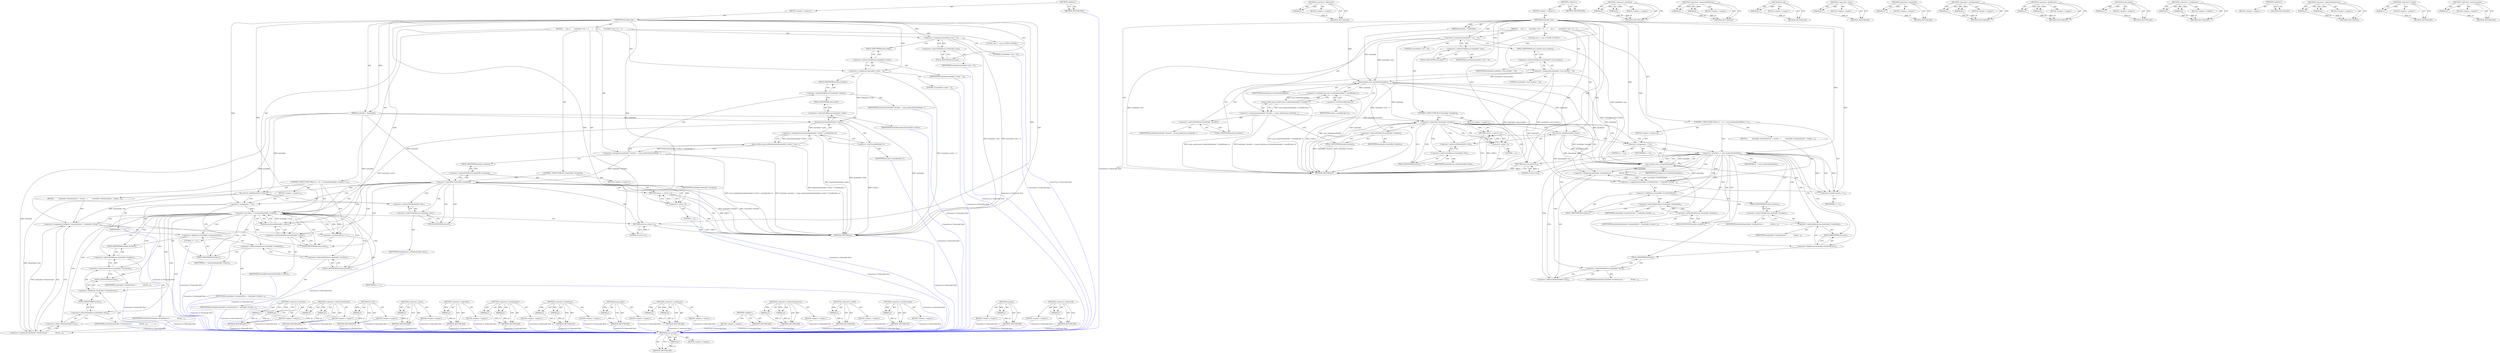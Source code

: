 digraph "&lt;operator&gt;.postIncrement" {
vulnerable_122 [label=<(METHOD,num_buckets)>];
vulnerable_123 [label=<(PARAM,p1)>];
vulnerable_124 [label=<(BLOCK,&lt;empty&gt;,&lt;empty&gt;)>];
vulnerable_125 [label=<(METHOD_RETURN,ANY)>];
vulnerable_142 [label=<(METHOD,&lt;operator&gt;.addressOf)>];
vulnerable_143 [label=<(PARAM,p1)>];
vulnerable_144 [label=<(BLOCK,&lt;empty&gt;,&lt;empty&gt;)>];
vulnerable_145 [label=<(METHOD_RETURN,ANY)>];
vulnerable_6 [label=<(METHOD,&lt;global&gt;)<SUB>1</SUB>>];
vulnerable_7 [label=<(BLOCK,&lt;empty&gt;,&lt;empty&gt;)<SUB>1</SUB>>];
vulnerable_8 [label=<(METHOD,hashtable_init)<SUB>1</SUB>>];
vulnerable_9 [label=<(PARAM,hashtable_t *hashtable)<SUB>1</SUB>>];
vulnerable_10 [label=<(BLOCK,{
     size_t i;
 
     hashtable-&gt;size = 0;
  ...,{
     size_t i;
 
     hashtable-&gt;size = 0;
  ...)<SUB>2</SUB>>];
vulnerable_11 [label="<(LOCAL,size_t i: size_t)<SUB>3</SUB>>"];
vulnerable_12 [label=<(&lt;operator&gt;.assignment,hashtable-&gt;size = 0)<SUB>5</SUB>>];
vulnerable_13 [label=<(&lt;operator&gt;.indirectFieldAccess,hashtable-&gt;size)<SUB>5</SUB>>];
vulnerable_14 [label=<(IDENTIFIER,hashtable,hashtable-&gt;size = 0)<SUB>5</SUB>>];
vulnerable_15 [label=<(FIELD_IDENTIFIER,size,size)<SUB>5</SUB>>];
vulnerable_16 [label=<(LITERAL,0,hashtable-&gt;size = 0)<SUB>5</SUB>>];
vulnerable_17 [label=<(&lt;operator&gt;.assignment,hashtable-&gt;num_buckets = 0)<SUB>6</SUB>>];
vulnerable_18 [label=<(&lt;operator&gt;.indirectFieldAccess,hashtable-&gt;num_buckets)<SUB>6</SUB>>];
vulnerable_19 [label=<(IDENTIFIER,hashtable,hashtable-&gt;num_buckets = 0)<SUB>6</SUB>>];
vulnerable_20 [label=<(FIELD_IDENTIFIER,num_buckets,num_buckets)<SUB>6</SUB>>];
vulnerable_21 [label=<(LITERAL,0,hashtable-&gt;num_buckets = 0)<SUB>6</SUB>>];
vulnerable_22 [label=<(&lt;operator&gt;.assignment,hashtable-&gt;buckets = jsonp_malloc(num_buckets(h...)<SUB>7</SUB>>];
vulnerable_23 [label=<(&lt;operator&gt;.indirectFieldAccess,hashtable-&gt;buckets)<SUB>7</SUB>>];
vulnerable_24 [label=<(IDENTIFIER,hashtable,hashtable-&gt;buckets = jsonp_malloc(num_buckets(h...)<SUB>7</SUB>>];
vulnerable_25 [label=<(FIELD_IDENTIFIER,buckets,buckets)<SUB>7</SUB>>];
vulnerable_26 [label=<(jsonp_malloc,jsonp_malloc(num_buckets(hashtable) * sizeof(bu...)<SUB>7</SUB>>];
vulnerable_27 [label=<(&lt;operator&gt;.multiplication,num_buckets(hashtable) * sizeof(bucket_t))<SUB>7</SUB>>];
vulnerable_28 [label=<(num_buckets,num_buckets(hashtable))<SUB>7</SUB>>];
vulnerable_29 [label=<(IDENTIFIER,hashtable,num_buckets(hashtable))<SUB>7</SUB>>];
vulnerable_30 [label=<(&lt;operator&gt;.sizeOf,sizeof(bucket_t))<SUB>7</SUB>>];
vulnerable_31 [label=<(IDENTIFIER,bucket_t,sizeof(bucket_t))<SUB>7</SUB>>];
vulnerable_32 [label=<(CONTROL_STRUCTURE,IF,if (!hashtable-&gt;buckets))<SUB>8</SUB>>];
vulnerable_33 [label=<(&lt;operator&gt;.logicalNot,!hashtable-&gt;buckets)<SUB>8</SUB>>];
vulnerable_34 [label=<(&lt;operator&gt;.indirectFieldAccess,hashtable-&gt;buckets)<SUB>8</SUB>>];
vulnerable_35 [label=<(IDENTIFIER,hashtable,!hashtable-&gt;buckets)<SUB>8</SUB>>];
vulnerable_36 [label=<(FIELD_IDENTIFIER,buckets,buckets)<SUB>8</SUB>>];
vulnerable_37 [label=<(BLOCK,&lt;empty&gt;,&lt;empty&gt;)<SUB>9</SUB>>];
vulnerable_38 [label=<(RETURN,return -1;,return -1;)<SUB>9</SUB>>];
vulnerable_39 [label=<(&lt;operator&gt;.minus,-1)<SUB>9</SUB>>];
vulnerable_40 [label=<(LITERAL,1,-1)<SUB>9</SUB>>];
vulnerable_41 [label=<(list_init,list_init(&amp;hashtable-&gt;list))<SUB>11</SUB>>];
vulnerable_42 [label=<(&lt;operator&gt;.addressOf,&amp;hashtable-&gt;list)<SUB>11</SUB>>];
vulnerable_43 [label=<(&lt;operator&gt;.indirectFieldAccess,hashtable-&gt;list)<SUB>11</SUB>>];
vulnerable_44 [label=<(IDENTIFIER,hashtable,list_init(&amp;hashtable-&gt;list))<SUB>11</SUB>>];
vulnerable_45 [label=<(FIELD_IDENTIFIER,list,list)<SUB>11</SUB>>];
vulnerable_46 [label=<(CONTROL_STRUCTURE,FOR,for (i = 0;i &lt; num_buckets(hashtable);i++))<SUB>13</SUB>>];
vulnerable_47 [label=<(BLOCK,&lt;empty&gt;,&lt;empty&gt;)<SUB>13</SUB>>];
vulnerable_48 [label=<(&lt;operator&gt;.assignment,i = 0)<SUB>13</SUB>>];
vulnerable_49 [label=<(IDENTIFIER,i,i = 0)<SUB>13</SUB>>];
vulnerable_50 [label=<(LITERAL,0,i = 0)<SUB>13</SUB>>];
vulnerable_51 [label=<(&lt;operator&gt;.lessThan,i &lt; num_buckets(hashtable))<SUB>13</SUB>>];
vulnerable_52 [label=<(IDENTIFIER,i,i &lt; num_buckets(hashtable))<SUB>13</SUB>>];
vulnerable_53 [label=<(num_buckets,num_buckets(hashtable))<SUB>13</SUB>>];
vulnerable_54 [label=<(IDENTIFIER,hashtable,num_buckets(hashtable))<SUB>13</SUB>>];
vulnerable_55 [label=<(&lt;operator&gt;.postIncrement,i++)<SUB>13</SUB>>];
vulnerable_56 [label=<(IDENTIFIER,i,i++)<SUB>13</SUB>>];
vulnerable_57 [label=<(BLOCK,{
         hashtable-&gt;buckets[i].first = hashta...,{
         hashtable-&gt;buckets[i].first = hashta...)<SUB>14</SUB>>];
vulnerable_58 [label=<(&lt;operator&gt;.assignment,hashtable-&gt;buckets[i].first = hashtable-&gt;bucket...)<SUB>15</SUB>>];
vulnerable_59 [label=<(&lt;operator&gt;.fieldAccess,hashtable-&gt;buckets[i].first)<SUB>15</SUB>>];
vulnerable_60 [label=<(&lt;operator&gt;.indirectIndexAccess,hashtable-&gt;buckets[i])<SUB>15</SUB>>];
vulnerable_61 [label=<(&lt;operator&gt;.indirectFieldAccess,hashtable-&gt;buckets)<SUB>15</SUB>>];
vulnerable_62 [label=<(IDENTIFIER,hashtable,hashtable-&gt;buckets[i].first = hashtable-&gt;bucket...)<SUB>15</SUB>>];
vulnerable_63 [label=<(FIELD_IDENTIFIER,buckets,buckets)<SUB>15</SUB>>];
vulnerable_64 [label=<(IDENTIFIER,i,hashtable-&gt;buckets[i].first = hashtable-&gt;bucket...)<SUB>15</SUB>>];
vulnerable_65 [label=<(FIELD_IDENTIFIER,first,first)<SUB>15</SUB>>];
vulnerable_66 [label=<(&lt;operator&gt;.assignment,hashtable-&gt;buckets[i].last =
             &amp;hash...)<SUB>15</SUB>>];
vulnerable_67 [label=<(&lt;operator&gt;.fieldAccess,hashtable-&gt;buckets[i].last)<SUB>15</SUB>>];
vulnerable_68 [label=<(&lt;operator&gt;.indirectIndexAccess,hashtable-&gt;buckets[i])<SUB>15</SUB>>];
vulnerable_69 [label=<(&lt;operator&gt;.indirectFieldAccess,hashtable-&gt;buckets)<SUB>15</SUB>>];
vulnerable_70 [label=<(IDENTIFIER,hashtable,hashtable-&gt;buckets[i].last =
             &amp;hash...)<SUB>15</SUB>>];
vulnerable_71 [label=<(FIELD_IDENTIFIER,buckets,buckets)<SUB>15</SUB>>];
vulnerable_72 [label=<(IDENTIFIER,i,hashtable-&gt;buckets[i].last =
             &amp;hash...)<SUB>15</SUB>>];
vulnerable_73 [label=<(FIELD_IDENTIFIER,last,last)<SUB>15</SUB>>];
vulnerable_74 [label=<(&lt;operator&gt;.addressOf,&amp;hashtable-&gt;list)<SUB>16</SUB>>];
vulnerable_75 [label=<(&lt;operator&gt;.indirectFieldAccess,hashtable-&gt;list)<SUB>16</SUB>>];
vulnerable_76 [label=<(IDENTIFIER,hashtable,hashtable-&gt;buckets[i].last =
             &amp;hash...)<SUB>16</SUB>>];
vulnerable_77 [label=<(FIELD_IDENTIFIER,list,list)<SUB>16</SUB>>];
vulnerable_78 [label=<(RETURN,return 0;,return 0;)<SUB>19</SUB>>];
vulnerable_79 [label=<(LITERAL,0,return 0;)<SUB>19</SUB>>];
vulnerable_80 [label=<(METHOD_RETURN,int)<SUB>1</SUB>>];
vulnerable_82 [label=<(METHOD_RETURN,ANY)<SUB>1</SUB>>];
vulnerable_146 [label=<(METHOD,&lt;operator&gt;.lessThan)>];
vulnerable_147 [label=<(PARAM,p1)>];
vulnerable_148 [label=<(PARAM,p2)>];
vulnerable_149 [label=<(BLOCK,&lt;empty&gt;,&lt;empty&gt;)>];
vulnerable_150 [label=<(METHOD_RETURN,ANY)>];
vulnerable_108 [label=<(METHOD,&lt;operator&gt;.indirectFieldAccess)>];
vulnerable_109 [label=<(PARAM,p1)>];
vulnerable_110 [label=<(PARAM,p2)>];
vulnerable_111 [label=<(BLOCK,&lt;empty&gt;,&lt;empty&gt;)>];
vulnerable_112 [label=<(METHOD_RETURN,ANY)>];
vulnerable_138 [label=<(METHOD,list_init)>];
vulnerable_139 [label=<(PARAM,p1)>];
vulnerable_140 [label=<(BLOCK,&lt;empty&gt;,&lt;empty&gt;)>];
vulnerable_141 [label=<(METHOD_RETURN,ANY)>];
vulnerable_134 [label=<(METHOD,&lt;operator&gt;.minus)>];
vulnerable_135 [label=<(PARAM,p1)>];
vulnerable_136 [label=<(BLOCK,&lt;empty&gt;,&lt;empty&gt;)>];
vulnerable_137 [label=<(METHOD_RETURN,ANY)>];
vulnerable_130 [label=<(METHOD,&lt;operator&gt;.logicalNot)>];
vulnerable_131 [label=<(PARAM,p1)>];
vulnerable_132 [label=<(BLOCK,&lt;empty&gt;,&lt;empty&gt;)>];
vulnerable_133 [label=<(METHOD_RETURN,ANY)>];
vulnerable_117 [label=<(METHOD,&lt;operator&gt;.multiplication)>];
vulnerable_118 [label=<(PARAM,p1)>];
vulnerable_119 [label=<(PARAM,p2)>];
vulnerable_120 [label=<(BLOCK,&lt;empty&gt;,&lt;empty&gt;)>];
vulnerable_121 [label=<(METHOD_RETURN,ANY)>];
vulnerable_155 [label=<(METHOD,&lt;operator&gt;.fieldAccess)>];
vulnerable_156 [label=<(PARAM,p1)>];
vulnerable_157 [label=<(PARAM,p2)>];
vulnerable_158 [label=<(BLOCK,&lt;empty&gt;,&lt;empty&gt;)>];
vulnerable_159 [label=<(METHOD_RETURN,ANY)>];
vulnerable_113 [label=<(METHOD,jsonp_malloc)>];
vulnerable_114 [label=<(PARAM,p1)>];
vulnerable_115 [label=<(BLOCK,&lt;empty&gt;,&lt;empty&gt;)>];
vulnerable_116 [label=<(METHOD_RETURN,ANY)>];
vulnerable_103 [label=<(METHOD,&lt;operator&gt;.assignment)>];
vulnerable_104 [label=<(PARAM,p1)>];
vulnerable_105 [label=<(PARAM,p2)>];
vulnerable_106 [label=<(BLOCK,&lt;empty&gt;,&lt;empty&gt;)>];
vulnerable_107 [label=<(METHOD_RETURN,ANY)>];
vulnerable_97 [label=<(METHOD,&lt;global&gt;)<SUB>1</SUB>>];
vulnerable_98 [label=<(BLOCK,&lt;empty&gt;,&lt;empty&gt;)>];
vulnerable_99 [label=<(METHOD_RETURN,ANY)>];
vulnerable_160 [label=<(METHOD,&lt;operator&gt;.indirectIndexAccess)>];
vulnerable_161 [label=<(PARAM,p1)>];
vulnerable_162 [label=<(PARAM,p2)>];
vulnerable_163 [label=<(BLOCK,&lt;empty&gt;,&lt;empty&gt;)>];
vulnerable_164 [label=<(METHOD_RETURN,ANY)>];
vulnerable_126 [label=<(METHOD,&lt;operator&gt;.sizeOf)>];
vulnerable_127 [label=<(PARAM,p1)>];
vulnerable_128 [label=<(BLOCK,&lt;empty&gt;,&lt;empty&gt;)>];
vulnerable_129 [label=<(METHOD_RETURN,ANY)>];
vulnerable_151 [label=<(METHOD,&lt;operator&gt;.postIncrement)>];
vulnerable_152 [label=<(PARAM,p1)>];
vulnerable_153 [label=<(BLOCK,&lt;empty&gt;,&lt;empty&gt;)>];
vulnerable_154 [label=<(METHOD_RETURN,ANY)>];
fixed_126 [label=<(METHOD,hashsize)>];
fixed_127 [label=<(PARAM,p1)>];
fixed_128 [label=<(BLOCK,&lt;empty&gt;,&lt;empty&gt;)>];
fixed_129 [label=<(METHOD_RETURN,ANY)>];
fixed_146 [label=<(METHOD,&lt;operator&gt;.addressOf)>];
fixed_147 [label=<(PARAM,p1)>];
fixed_148 [label=<(BLOCK,&lt;empty&gt;,&lt;empty&gt;)>];
fixed_149 [label=<(METHOD_RETURN,ANY)>];
fixed_6 [label=<(METHOD,&lt;global&gt;)<SUB>1</SUB>>];
fixed_7 [label=<(BLOCK,&lt;empty&gt;,&lt;empty&gt;)<SUB>1</SUB>>];
fixed_8 [label=<(METHOD,hashtable_init)<SUB>1</SUB>>];
fixed_9 [label=<(PARAM,hashtable_t *hashtable)<SUB>1</SUB>>];
fixed_10 [label=<(BLOCK,{
     size_t i;
 
     hashtable-&gt;size = 0;
  ...,{
     size_t i;
 
     hashtable-&gt;size = 0;
  ...)<SUB>2</SUB>>];
fixed_11 [label="<(LOCAL,size_t i: size_t)<SUB>3</SUB>>"];
fixed_12 [label=<(&lt;operator&gt;.assignment,hashtable-&gt;size = 0)<SUB>5</SUB>>];
fixed_13 [label=<(&lt;operator&gt;.indirectFieldAccess,hashtable-&gt;size)<SUB>5</SUB>>];
fixed_14 [label=<(IDENTIFIER,hashtable,hashtable-&gt;size = 0)<SUB>5</SUB>>];
fixed_15 [label=<(FIELD_IDENTIFIER,size,size)<SUB>5</SUB>>];
fixed_16 [label=<(LITERAL,0,hashtable-&gt;size = 0)<SUB>5</SUB>>];
fixed_17 [label=<(&lt;operator&gt;.assignment,hashtable-&gt;order = 3)<SUB>6</SUB>>];
fixed_18 [label=<(&lt;operator&gt;.indirectFieldAccess,hashtable-&gt;order)<SUB>6</SUB>>];
fixed_19 [label=<(IDENTIFIER,hashtable,hashtable-&gt;order = 3)<SUB>6</SUB>>];
fixed_20 [label=<(FIELD_IDENTIFIER,order,order)<SUB>6</SUB>>];
fixed_21 [label=<(LITERAL,3,hashtable-&gt;order = 3)<SUB>6</SUB>>];
fixed_22 [label=<(&lt;operator&gt;.assignment,hashtable-&gt;buckets = jsonp_malloc(hashsize(hash...)<SUB>7</SUB>>];
fixed_23 [label=<(&lt;operator&gt;.indirectFieldAccess,hashtable-&gt;buckets)<SUB>7</SUB>>];
fixed_24 [label=<(IDENTIFIER,hashtable,hashtable-&gt;buckets = jsonp_malloc(hashsize(hash...)<SUB>7</SUB>>];
fixed_25 [label=<(FIELD_IDENTIFIER,buckets,buckets)<SUB>7</SUB>>];
fixed_26 [label=<(jsonp_malloc,jsonp_malloc(hashsize(hashtable-&gt;order) * sizeo...)<SUB>7</SUB>>];
fixed_27 [label=<(&lt;operator&gt;.multiplication,hashsize(hashtable-&gt;order) * sizeof(bucket_t))<SUB>7</SUB>>];
fixed_28 [label=<(hashsize,hashsize(hashtable-&gt;order))<SUB>7</SUB>>];
fixed_29 [label=<(&lt;operator&gt;.indirectFieldAccess,hashtable-&gt;order)<SUB>7</SUB>>];
fixed_30 [label=<(IDENTIFIER,hashtable,hashsize(hashtable-&gt;order))<SUB>7</SUB>>];
fixed_31 [label=<(FIELD_IDENTIFIER,order,order)<SUB>7</SUB>>];
fixed_32 [label=<(&lt;operator&gt;.sizeOf,sizeof(bucket_t))<SUB>7</SUB>>];
fixed_33 [label=<(IDENTIFIER,bucket_t,sizeof(bucket_t))<SUB>7</SUB>>];
fixed_34 [label=<(CONTROL_STRUCTURE,IF,if (!hashtable-&gt;buckets))<SUB>8</SUB>>];
fixed_35 [label=<(&lt;operator&gt;.logicalNot,!hashtable-&gt;buckets)<SUB>8</SUB>>];
fixed_36 [label=<(&lt;operator&gt;.indirectFieldAccess,hashtable-&gt;buckets)<SUB>8</SUB>>];
fixed_37 [label=<(IDENTIFIER,hashtable,!hashtable-&gt;buckets)<SUB>8</SUB>>];
fixed_38 [label=<(FIELD_IDENTIFIER,buckets,buckets)<SUB>8</SUB>>];
fixed_39 [label=<(BLOCK,&lt;empty&gt;,&lt;empty&gt;)<SUB>9</SUB>>];
fixed_40 [label=<(RETURN,return -1;,return -1;)<SUB>9</SUB>>];
fixed_41 [label=<(&lt;operator&gt;.minus,-1)<SUB>9</SUB>>];
fixed_42 [label=<(LITERAL,1,-1)<SUB>9</SUB>>];
fixed_43 [label=<(list_init,list_init(&amp;hashtable-&gt;list))<SUB>11</SUB>>];
fixed_44 [label=<(&lt;operator&gt;.addressOf,&amp;hashtable-&gt;list)<SUB>11</SUB>>];
fixed_45 [label=<(&lt;operator&gt;.indirectFieldAccess,hashtable-&gt;list)<SUB>11</SUB>>];
fixed_46 [label=<(IDENTIFIER,hashtable,list_init(&amp;hashtable-&gt;list))<SUB>11</SUB>>];
fixed_47 [label=<(FIELD_IDENTIFIER,list,list)<SUB>11</SUB>>];
fixed_48 [label=<(CONTROL_STRUCTURE,FOR,for (i = 0;i &lt; hashsize(hashtable-&gt;order);i++))<SUB>13</SUB>>];
fixed_49 [label=<(BLOCK,&lt;empty&gt;,&lt;empty&gt;)<SUB>13</SUB>>];
fixed_50 [label=<(&lt;operator&gt;.assignment,i = 0)<SUB>13</SUB>>];
fixed_51 [label=<(IDENTIFIER,i,i = 0)<SUB>13</SUB>>];
fixed_52 [label=<(LITERAL,0,i = 0)<SUB>13</SUB>>];
fixed_53 [label=<(&lt;operator&gt;.lessThan,i &lt; hashsize(hashtable-&gt;order))<SUB>13</SUB>>];
fixed_54 [label=<(IDENTIFIER,i,i &lt; hashsize(hashtable-&gt;order))<SUB>13</SUB>>];
fixed_55 [label=<(hashsize,hashsize(hashtable-&gt;order))<SUB>13</SUB>>];
fixed_56 [label=<(&lt;operator&gt;.indirectFieldAccess,hashtable-&gt;order)<SUB>13</SUB>>];
fixed_57 [label=<(IDENTIFIER,hashtable,hashsize(hashtable-&gt;order))<SUB>13</SUB>>];
fixed_58 [label=<(FIELD_IDENTIFIER,order,order)<SUB>13</SUB>>];
fixed_59 [label=<(&lt;operator&gt;.postIncrement,i++)<SUB>13</SUB>>];
fixed_60 [label=<(IDENTIFIER,i,i++)<SUB>13</SUB>>];
fixed_61 [label=<(BLOCK,{
         hashtable-&gt;buckets[i].first = hashta...,{
         hashtable-&gt;buckets[i].first = hashta...)<SUB>14</SUB>>];
fixed_62 [label=<(&lt;operator&gt;.assignment,hashtable-&gt;buckets[i].first = hashtable-&gt;bucket...)<SUB>15</SUB>>];
fixed_63 [label=<(&lt;operator&gt;.fieldAccess,hashtable-&gt;buckets[i].first)<SUB>15</SUB>>];
fixed_64 [label=<(&lt;operator&gt;.indirectIndexAccess,hashtable-&gt;buckets[i])<SUB>15</SUB>>];
fixed_65 [label=<(&lt;operator&gt;.indirectFieldAccess,hashtable-&gt;buckets)<SUB>15</SUB>>];
fixed_66 [label=<(IDENTIFIER,hashtable,hashtable-&gt;buckets[i].first = hashtable-&gt;bucket...)<SUB>15</SUB>>];
fixed_67 [label=<(FIELD_IDENTIFIER,buckets,buckets)<SUB>15</SUB>>];
fixed_68 [label=<(IDENTIFIER,i,hashtable-&gt;buckets[i].first = hashtable-&gt;bucket...)<SUB>15</SUB>>];
fixed_69 [label=<(FIELD_IDENTIFIER,first,first)<SUB>15</SUB>>];
fixed_70 [label=<(&lt;operator&gt;.assignment,hashtable-&gt;buckets[i].last =
             &amp;hash...)<SUB>15</SUB>>];
fixed_71 [label=<(&lt;operator&gt;.fieldAccess,hashtable-&gt;buckets[i].last)<SUB>15</SUB>>];
fixed_72 [label=<(&lt;operator&gt;.indirectIndexAccess,hashtable-&gt;buckets[i])<SUB>15</SUB>>];
fixed_73 [label=<(&lt;operator&gt;.indirectFieldAccess,hashtable-&gt;buckets)<SUB>15</SUB>>];
fixed_74 [label=<(IDENTIFIER,hashtable,hashtable-&gt;buckets[i].last =
             &amp;hash...)<SUB>15</SUB>>];
fixed_75 [label=<(FIELD_IDENTIFIER,buckets,buckets)<SUB>15</SUB>>];
fixed_76 [label=<(IDENTIFIER,i,hashtable-&gt;buckets[i].last =
             &amp;hash...)<SUB>15</SUB>>];
fixed_77 [label=<(FIELD_IDENTIFIER,last,last)<SUB>15</SUB>>];
fixed_78 [label=<(&lt;operator&gt;.addressOf,&amp;hashtable-&gt;list)<SUB>16</SUB>>];
fixed_79 [label=<(&lt;operator&gt;.indirectFieldAccess,hashtable-&gt;list)<SUB>16</SUB>>];
fixed_80 [label=<(IDENTIFIER,hashtable,hashtable-&gt;buckets[i].last =
             &amp;hash...)<SUB>16</SUB>>];
fixed_81 [label=<(FIELD_IDENTIFIER,list,list)<SUB>16</SUB>>];
fixed_82 [label=<(RETURN,return 0;,return 0;)<SUB>19</SUB>>];
fixed_83 [label=<(LITERAL,0,return 0;)<SUB>19</SUB>>];
fixed_84 [label=<(METHOD_RETURN,int)<SUB>1</SUB>>];
fixed_86 [label=<(METHOD_RETURN,ANY)<SUB>1</SUB>>];
fixed_150 [label=<(METHOD,&lt;operator&gt;.lessThan)>];
fixed_151 [label=<(PARAM,p1)>];
fixed_152 [label=<(PARAM,p2)>];
fixed_153 [label=<(BLOCK,&lt;empty&gt;,&lt;empty&gt;)>];
fixed_154 [label=<(METHOD_RETURN,ANY)>];
fixed_112 [label=<(METHOD,&lt;operator&gt;.indirectFieldAccess)>];
fixed_113 [label=<(PARAM,p1)>];
fixed_114 [label=<(PARAM,p2)>];
fixed_115 [label=<(BLOCK,&lt;empty&gt;,&lt;empty&gt;)>];
fixed_116 [label=<(METHOD_RETURN,ANY)>];
fixed_142 [label=<(METHOD,list_init)>];
fixed_143 [label=<(PARAM,p1)>];
fixed_144 [label=<(BLOCK,&lt;empty&gt;,&lt;empty&gt;)>];
fixed_145 [label=<(METHOD_RETURN,ANY)>];
fixed_138 [label=<(METHOD,&lt;operator&gt;.minus)>];
fixed_139 [label=<(PARAM,p1)>];
fixed_140 [label=<(BLOCK,&lt;empty&gt;,&lt;empty&gt;)>];
fixed_141 [label=<(METHOD_RETURN,ANY)>];
fixed_134 [label=<(METHOD,&lt;operator&gt;.logicalNot)>];
fixed_135 [label=<(PARAM,p1)>];
fixed_136 [label=<(BLOCK,&lt;empty&gt;,&lt;empty&gt;)>];
fixed_137 [label=<(METHOD_RETURN,ANY)>];
fixed_121 [label=<(METHOD,&lt;operator&gt;.multiplication)>];
fixed_122 [label=<(PARAM,p1)>];
fixed_123 [label=<(PARAM,p2)>];
fixed_124 [label=<(BLOCK,&lt;empty&gt;,&lt;empty&gt;)>];
fixed_125 [label=<(METHOD_RETURN,ANY)>];
fixed_159 [label=<(METHOD,&lt;operator&gt;.fieldAccess)>];
fixed_160 [label=<(PARAM,p1)>];
fixed_161 [label=<(PARAM,p2)>];
fixed_162 [label=<(BLOCK,&lt;empty&gt;,&lt;empty&gt;)>];
fixed_163 [label=<(METHOD_RETURN,ANY)>];
fixed_117 [label=<(METHOD,jsonp_malloc)>];
fixed_118 [label=<(PARAM,p1)>];
fixed_119 [label=<(BLOCK,&lt;empty&gt;,&lt;empty&gt;)>];
fixed_120 [label=<(METHOD_RETURN,ANY)>];
fixed_107 [label=<(METHOD,&lt;operator&gt;.assignment)>];
fixed_108 [label=<(PARAM,p1)>];
fixed_109 [label=<(PARAM,p2)>];
fixed_110 [label=<(BLOCK,&lt;empty&gt;,&lt;empty&gt;)>];
fixed_111 [label=<(METHOD_RETURN,ANY)>];
fixed_101 [label=<(METHOD,&lt;global&gt;)<SUB>1</SUB>>];
fixed_102 [label=<(BLOCK,&lt;empty&gt;,&lt;empty&gt;)>];
fixed_103 [label=<(METHOD_RETURN,ANY)>];
fixed_164 [label=<(METHOD,&lt;operator&gt;.indirectIndexAccess)>];
fixed_165 [label=<(PARAM,p1)>];
fixed_166 [label=<(PARAM,p2)>];
fixed_167 [label=<(BLOCK,&lt;empty&gt;,&lt;empty&gt;)>];
fixed_168 [label=<(METHOD_RETURN,ANY)>];
fixed_130 [label=<(METHOD,&lt;operator&gt;.sizeOf)>];
fixed_131 [label=<(PARAM,p1)>];
fixed_132 [label=<(BLOCK,&lt;empty&gt;,&lt;empty&gt;)>];
fixed_133 [label=<(METHOD_RETURN,ANY)>];
fixed_155 [label=<(METHOD,&lt;operator&gt;.postIncrement)>];
fixed_156 [label=<(PARAM,p1)>];
fixed_157 [label=<(BLOCK,&lt;empty&gt;,&lt;empty&gt;)>];
fixed_158 [label=<(METHOD_RETURN,ANY)>];
vulnerable_122 -> vulnerable_123  [key=0, label="AST: "];
vulnerable_122 -> vulnerable_123  [key=1, label="DDG: "];
vulnerable_122 -> vulnerable_124  [key=0, label="AST: "];
vulnerable_122 -> vulnerable_125  [key=0, label="AST: "];
vulnerable_122 -> vulnerable_125  [key=1, label="CFG: "];
vulnerable_123 -> vulnerable_125  [key=0, label="DDG: p1"];
vulnerable_142 -> vulnerable_143  [key=0, label="AST: "];
vulnerable_142 -> vulnerable_143  [key=1, label="DDG: "];
vulnerable_142 -> vulnerable_144  [key=0, label="AST: "];
vulnerable_142 -> vulnerable_145  [key=0, label="AST: "];
vulnerable_142 -> vulnerable_145  [key=1, label="CFG: "];
vulnerable_143 -> vulnerable_145  [key=0, label="DDG: p1"];
vulnerable_6 -> vulnerable_7  [key=0, label="AST: "];
vulnerable_6 -> vulnerable_82  [key=0, label="AST: "];
vulnerable_6 -> vulnerable_82  [key=1, label="CFG: "];
vulnerable_7 -> vulnerable_8  [key=0, label="AST: "];
vulnerable_8 -> vulnerable_9  [key=0, label="AST: "];
vulnerable_8 -> vulnerable_9  [key=1, label="DDG: "];
vulnerable_8 -> vulnerable_10  [key=0, label="AST: "];
vulnerable_8 -> vulnerable_80  [key=0, label="AST: "];
vulnerable_8 -> vulnerable_15  [key=0, label="CFG: "];
vulnerable_8 -> vulnerable_12  [key=0, label="DDG: "];
vulnerable_8 -> vulnerable_17  [key=0, label="DDG: "];
vulnerable_8 -> vulnerable_78  [key=0, label="DDG: "];
vulnerable_8 -> vulnerable_79  [key=0, label="DDG: "];
vulnerable_8 -> vulnerable_48  [key=0, label="DDG: "];
vulnerable_8 -> vulnerable_51  [key=0, label="DDG: "];
vulnerable_8 -> vulnerable_55  [key=0, label="DDG: "];
vulnerable_8 -> vulnerable_53  [key=0, label="DDG: "];
vulnerable_8 -> vulnerable_28  [key=0, label="DDG: "];
vulnerable_8 -> vulnerable_39  [key=0, label="DDG: "];
vulnerable_9 -> vulnerable_28  [key=0, label="DDG: hashtable"];
vulnerable_10 -> vulnerable_11  [key=0, label="AST: "];
vulnerable_10 -> vulnerable_12  [key=0, label="AST: "];
vulnerable_10 -> vulnerable_17  [key=0, label="AST: "];
vulnerable_10 -> vulnerable_22  [key=0, label="AST: "];
vulnerable_10 -> vulnerable_32  [key=0, label="AST: "];
vulnerable_10 -> vulnerable_41  [key=0, label="AST: "];
vulnerable_10 -> vulnerable_46  [key=0, label="AST: "];
vulnerable_10 -> vulnerable_78  [key=0, label="AST: "];
vulnerable_12 -> vulnerable_13  [key=0, label="AST: "];
vulnerable_12 -> vulnerable_16  [key=0, label="AST: "];
vulnerable_12 -> vulnerable_20  [key=0, label="CFG: "];
vulnerable_12 -> vulnerable_80  [key=0, label="DDG: hashtable-&gt;size"];
vulnerable_12 -> vulnerable_80  [key=1, label="DDG: hashtable-&gt;size = 0"];
vulnerable_12 -> vulnerable_53  [key=0, label="DDG: hashtable-&gt;size"];
vulnerable_12 -> vulnerable_28  [key=0, label="DDG: hashtable-&gt;size"];
vulnerable_13 -> vulnerable_14  [key=0, label="AST: "];
vulnerable_13 -> vulnerable_15  [key=0, label="AST: "];
vulnerable_13 -> vulnerable_12  [key=0, label="CFG: "];
vulnerable_15 -> vulnerable_13  [key=0, label="CFG: "];
vulnerable_17 -> vulnerable_18  [key=0, label="AST: "];
vulnerable_17 -> vulnerable_21  [key=0, label="AST: "];
vulnerable_17 -> vulnerable_25  [key=0, label="CFG: "];
vulnerable_17 -> vulnerable_80  [key=0, label="DDG: hashtable-&gt;num_buckets"];
vulnerable_17 -> vulnerable_80  [key=1, label="DDG: hashtable-&gt;num_buckets = 0"];
vulnerable_17 -> vulnerable_53  [key=0, label="DDG: hashtable-&gt;num_buckets"];
vulnerable_17 -> vulnerable_28  [key=0, label="DDG: hashtable-&gt;num_buckets"];
vulnerable_18 -> vulnerable_19  [key=0, label="AST: "];
vulnerable_18 -> vulnerable_20  [key=0, label="AST: "];
vulnerable_18 -> vulnerable_17  [key=0, label="CFG: "];
vulnerable_20 -> vulnerable_18  [key=0, label="CFG: "];
vulnerable_22 -> vulnerable_23  [key=0, label="AST: "];
vulnerable_22 -> vulnerable_26  [key=0, label="AST: "];
vulnerable_22 -> vulnerable_36  [key=0, label="CFG: "];
vulnerable_22 -> vulnerable_80  [key=0, label="DDG: jsonp_malloc(num_buckets(hashtable) * sizeof(bucket_t))"];
vulnerable_22 -> vulnerable_80  [key=1, label="DDG: hashtable-&gt;buckets = jsonp_malloc(num_buckets(hashtable) * sizeof(bucket_t))"];
vulnerable_22 -> vulnerable_33  [key=0, label="DDG: hashtable-&gt;buckets"];
vulnerable_23 -> vulnerable_24  [key=0, label="AST: "];
vulnerable_23 -> vulnerable_25  [key=0, label="AST: "];
vulnerable_23 -> vulnerable_28  [key=0, label="CFG: "];
vulnerable_25 -> vulnerable_23  [key=0, label="CFG: "];
vulnerable_26 -> vulnerable_27  [key=0, label="AST: "];
vulnerable_26 -> vulnerable_22  [key=0, label="CFG: "];
vulnerable_26 -> vulnerable_22  [key=1, label="DDG: num_buckets(hashtable) * sizeof(bucket_t)"];
vulnerable_26 -> vulnerable_80  [key=0, label="DDG: num_buckets(hashtable) * sizeof(bucket_t)"];
vulnerable_27 -> vulnerable_28  [key=0, label="AST: "];
vulnerable_27 -> vulnerable_30  [key=0, label="AST: "];
vulnerable_27 -> vulnerable_26  [key=0, label="CFG: "];
vulnerable_27 -> vulnerable_26  [key=1, label="DDG: num_buckets(hashtable)"];
vulnerable_27 -> vulnerable_80  [key=0, label="DDG: num_buckets(hashtable)"];
vulnerable_28 -> vulnerable_29  [key=0, label="AST: "];
vulnerable_28 -> vulnerable_30  [key=0, label="CFG: "];
vulnerable_28 -> vulnerable_80  [key=0, label="DDG: hashtable"];
vulnerable_28 -> vulnerable_41  [key=0, label="DDG: hashtable"];
vulnerable_28 -> vulnerable_33  [key=0, label="DDG: hashtable"];
vulnerable_28 -> vulnerable_58  [key=0, label="DDG: hashtable"];
vulnerable_28 -> vulnerable_27  [key=0, label="DDG: hashtable"];
vulnerable_28 -> vulnerable_53  [key=0, label="DDG: hashtable"];
vulnerable_28 -> vulnerable_66  [key=0, label="DDG: hashtable"];
vulnerable_30 -> vulnerable_31  [key=0, label="AST: "];
vulnerable_30 -> vulnerable_27  [key=0, label="CFG: "];
vulnerable_30 -> vulnerable_80  [key=0, label="DDG: bucket_t"];
vulnerable_32 -> vulnerable_33  [key=0, label="AST: "];
vulnerable_32 -> vulnerable_37  [key=0, label="AST: "];
vulnerable_33 -> vulnerable_34  [key=0, label="AST: "];
vulnerable_33 -> vulnerable_39  [key=0, label="CFG: "];
vulnerable_33 -> vulnerable_39  [key=1, label="CDG: "];
vulnerable_33 -> vulnerable_45  [key=0, label="CFG: "];
vulnerable_33 -> vulnerable_45  [key=1, label="CDG: "];
vulnerable_33 -> vulnerable_80  [key=0, label="DDG: hashtable-&gt;buckets"];
vulnerable_33 -> vulnerable_80  [key=1, label="DDG: !hashtable-&gt;buckets"];
vulnerable_33 -> vulnerable_53  [key=0, label="DDG: hashtable-&gt;buckets"];
vulnerable_33 -> vulnerable_53  [key=1, label="CDG: "];
vulnerable_33 -> vulnerable_48  [key=0, label="CDG: "];
vulnerable_33 -> vulnerable_42  [key=0, label="CDG: "];
vulnerable_33 -> vulnerable_51  [key=0, label="CDG: "];
vulnerable_33 -> vulnerable_38  [key=0, label="CDG: "];
vulnerable_33 -> vulnerable_41  [key=0, label="CDG: "];
vulnerable_33 -> vulnerable_78  [key=0, label="CDG: "];
vulnerable_33 -> vulnerable_43  [key=0, label="CDG: "];
vulnerable_34 -> vulnerable_35  [key=0, label="AST: "];
vulnerable_34 -> vulnerable_36  [key=0, label="AST: "];
vulnerable_34 -> vulnerable_33  [key=0, label="CFG: "];
vulnerable_36 -> vulnerable_34  [key=0, label="CFG: "];
vulnerable_37 -> vulnerable_38  [key=0, label="AST: "];
vulnerable_38 -> vulnerable_39  [key=0, label="AST: "];
vulnerable_38 -> vulnerable_80  [key=0, label="CFG: "];
vulnerable_38 -> vulnerable_80  [key=1, label="DDG: &lt;RET&gt;"];
vulnerable_39 -> vulnerable_40  [key=0, label="AST: "];
vulnerable_39 -> vulnerable_38  [key=0, label="CFG: "];
vulnerable_39 -> vulnerable_38  [key=1, label="DDG: -1"];
vulnerable_39 -> vulnerable_80  [key=0, label="DDG: -1"];
vulnerable_41 -> vulnerable_42  [key=0, label="AST: "];
vulnerable_41 -> vulnerable_48  [key=0, label="CFG: "];
vulnerable_41 -> vulnerable_58  [key=0, label="DDG: &amp;hashtable-&gt;list"];
vulnerable_41 -> vulnerable_53  [key=0, label="DDG: &amp;hashtable-&gt;list"];
vulnerable_41 -> vulnerable_66  [key=0, label="DDG: &amp;hashtable-&gt;list"];
vulnerable_42 -> vulnerable_43  [key=0, label="AST: "];
vulnerable_42 -> vulnerable_41  [key=0, label="CFG: "];
vulnerable_43 -> vulnerable_44  [key=0, label="AST: "];
vulnerable_43 -> vulnerable_45  [key=0, label="AST: "];
vulnerable_43 -> vulnerable_42  [key=0, label="CFG: "];
vulnerable_45 -> vulnerable_43  [key=0, label="CFG: "];
vulnerable_46 -> vulnerable_47  [key=0, label="AST: "];
vulnerable_46 -> vulnerable_51  [key=0, label="AST: "];
vulnerable_46 -> vulnerable_55  [key=0, label="AST: "];
vulnerable_46 -> vulnerable_57  [key=0, label="AST: "];
vulnerable_47 -> vulnerable_48  [key=0, label="AST: "];
vulnerable_48 -> vulnerable_49  [key=0, label="AST: "];
vulnerable_48 -> vulnerable_50  [key=0, label="AST: "];
vulnerable_48 -> vulnerable_53  [key=0, label="CFG: "];
vulnerable_48 -> vulnerable_51  [key=0, label="DDG: i"];
vulnerable_51 -> vulnerable_52  [key=0, label="AST: "];
vulnerable_51 -> vulnerable_53  [key=0, label="AST: "];
vulnerable_51 -> vulnerable_53  [key=1, label="CDG: "];
vulnerable_51 -> vulnerable_63  [key=0, label="CFG: "];
vulnerable_51 -> vulnerable_63  [key=1, label="CDG: "];
vulnerable_51 -> vulnerable_78  [key=0, label="CFG: "];
vulnerable_51 -> vulnerable_55  [key=0, label="DDG: i"];
vulnerable_51 -> vulnerable_55  [key=1, label="CDG: "];
vulnerable_51 -> vulnerable_58  [key=0, label="CDG: "];
vulnerable_51 -> vulnerable_68  [key=0, label="CDG: "];
vulnerable_51 -> vulnerable_60  [key=0, label="CDG: "];
vulnerable_51 -> vulnerable_73  [key=0, label="CDG: "];
vulnerable_51 -> vulnerable_61  [key=0, label="CDG: "];
vulnerable_51 -> vulnerable_77  [key=0, label="CDG: "];
vulnerable_51 -> vulnerable_51  [key=0, label="CDG: "];
vulnerable_51 -> vulnerable_66  [key=0, label="CDG: "];
vulnerable_51 -> vulnerable_71  [key=0, label="CDG: "];
vulnerable_51 -> vulnerable_75  [key=0, label="CDG: "];
vulnerable_51 -> vulnerable_69  [key=0, label="CDG: "];
vulnerable_51 -> vulnerable_67  [key=0, label="CDG: "];
vulnerable_51 -> vulnerable_74  [key=0, label="CDG: "];
vulnerable_51 -> vulnerable_65  [key=0, label="CDG: "];
vulnerable_51 -> vulnerable_59  [key=0, label="CDG: "];
vulnerable_53 -> vulnerable_54  [key=0, label="AST: "];
vulnerable_53 -> vulnerable_51  [key=0, label="CFG: "];
vulnerable_53 -> vulnerable_51  [key=1, label="DDG: hashtable"];
vulnerable_53 -> vulnerable_58  [key=0, label="DDG: hashtable"];
vulnerable_53 -> vulnerable_66  [key=0, label="DDG: hashtable"];
vulnerable_55 -> vulnerable_56  [key=0, label="AST: "];
vulnerable_55 -> vulnerable_53  [key=0, label="CFG: "];
vulnerable_55 -> vulnerable_51  [key=0, label="DDG: i"];
vulnerable_57 -> vulnerable_58  [key=0, label="AST: "];
vulnerable_58 -> vulnerable_59  [key=0, label="AST: "];
vulnerable_58 -> vulnerable_66  [key=0, label="AST: "];
vulnerable_58 -> vulnerable_55  [key=0, label="CFG: "];
vulnerable_59 -> vulnerable_60  [key=0, label="AST: "];
vulnerable_59 -> vulnerable_65  [key=0, label="AST: "];
vulnerable_59 -> vulnerable_71  [key=0, label="CFG: "];
vulnerable_60 -> vulnerable_61  [key=0, label="AST: "];
vulnerable_60 -> vulnerable_64  [key=0, label="AST: "];
vulnerable_60 -> vulnerable_65  [key=0, label="CFG: "];
vulnerable_61 -> vulnerable_62  [key=0, label="AST: "];
vulnerable_61 -> vulnerable_63  [key=0, label="AST: "];
vulnerable_61 -> vulnerable_60  [key=0, label="CFG: "];
vulnerable_63 -> vulnerable_61  [key=0, label="CFG: "];
vulnerable_65 -> vulnerable_59  [key=0, label="CFG: "];
vulnerable_66 -> vulnerable_67  [key=0, label="AST: "];
vulnerable_66 -> vulnerable_74  [key=0, label="AST: "];
vulnerable_66 -> vulnerable_58  [key=0, label="CFG: "];
vulnerable_66 -> vulnerable_58  [key=1, label="DDG: hashtable-&gt;buckets[i].last"];
vulnerable_67 -> vulnerable_68  [key=0, label="AST: "];
vulnerable_67 -> vulnerable_73  [key=0, label="AST: "];
vulnerable_67 -> vulnerable_77  [key=0, label="CFG: "];
vulnerable_68 -> vulnerable_69  [key=0, label="AST: "];
vulnerable_68 -> vulnerable_72  [key=0, label="AST: "];
vulnerable_68 -> vulnerable_73  [key=0, label="CFG: "];
vulnerable_69 -> vulnerable_70  [key=0, label="AST: "];
vulnerable_69 -> vulnerable_71  [key=0, label="AST: "];
vulnerable_69 -> vulnerable_68  [key=0, label="CFG: "];
vulnerable_71 -> vulnerable_69  [key=0, label="CFG: "];
vulnerable_73 -> vulnerable_67  [key=0, label="CFG: "];
vulnerable_74 -> vulnerable_75  [key=0, label="AST: "];
vulnerable_74 -> vulnerable_66  [key=0, label="CFG: "];
vulnerable_75 -> vulnerable_76  [key=0, label="AST: "];
vulnerable_75 -> vulnerable_77  [key=0, label="AST: "];
vulnerable_75 -> vulnerable_74  [key=0, label="CFG: "];
vulnerable_77 -> vulnerable_75  [key=0, label="CFG: "];
vulnerable_78 -> vulnerable_79  [key=0, label="AST: "];
vulnerable_78 -> vulnerable_80  [key=0, label="CFG: "];
vulnerable_78 -> vulnerable_80  [key=1, label="DDG: &lt;RET&gt;"];
vulnerable_79 -> vulnerable_78  [key=0, label="DDG: 0"];
vulnerable_146 -> vulnerable_147  [key=0, label="AST: "];
vulnerable_146 -> vulnerable_147  [key=1, label="DDG: "];
vulnerable_146 -> vulnerable_149  [key=0, label="AST: "];
vulnerable_146 -> vulnerable_148  [key=0, label="AST: "];
vulnerable_146 -> vulnerable_148  [key=1, label="DDG: "];
vulnerable_146 -> vulnerable_150  [key=0, label="AST: "];
vulnerable_146 -> vulnerable_150  [key=1, label="CFG: "];
vulnerable_147 -> vulnerable_150  [key=0, label="DDG: p1"];
vulnerable_148 -> vulnerable_150  [key=0, label="DDG: p2"];
vulnerable_108 -> vulnerable_109  [key=0, label="AST: "];
vulnerable_108 -> vulnerable_109  [key=1, label="DDG: "];
vulnerable_108 -> vulnerable_111  [key=0, label="AST: "];
vulnerable_108 -> vulnerable_110  [key=0, label="AST: "];
vulnerable_108 -> vulnerable_110  [key=1, label="DDG: "];
vulnerable_108 -> vulnerable_112  [key=0, label="AST: "];
vulnerable_108 -> vulnerable_112  [key=1, label="CFG: "];
vulnerable_109 -> vulnerable_112  [key=0, label="DDG: p1"];
vulnerable_110 -> vulnerable_112  [key=0, label="DDG: p2"];
vulnerable_138 -> vulnerable_139  [key=0, label="AST: "];
vulnerable_138 -> vulnerable_139  [key=1, label="DDG: "];
vulnerable_138 -> vulnerable_140  [key=0, label="AST: "];
vulnerable_138 -> vulnerable_141  [key=0, label="AST: "];
vulnerable_138 -> vulnerable_141  [key=1, label="CFG: "];
vulnerable_139 -> vulnerable_141  [key=0, label="DDG: p1"];
vulnerable_134 -> vulnerable_135  [key=0, label="AST: "];
vulnerable_134 -> vulnerable_135  [key=1, label="DDG: "];
vulnerable_134 -> vulnerable_136  [key=0, label="AST: "];
vulnerable_134 -> vulnerable_137  [key=0, label="AST: "];
vulnerable_134 -> vulnerable_137  [key=1, label="CFG: "];
vulnerable_135 -> vulnerable_137  [key=0, label="DDG: p1"];
vulnerable_130 -> vulnerable_131  [key=0, label="AST: "];
vulnerable_130 -> vulnerable_131  [key=1, label="DDG: "];
vulnerable_130 -> vulnerable_132  [key=0, label="AST: "];
vulnerable_130 -> vulnerable_133  [key=0, label="AST: "];
vulnerable_130 -> vulnerable_133  [key=1, label="CFG: "];
vulnerable_131 -> vulnerable_133  [key=0, label="DDG: p1"];
vulnerable_117 -> vulnerable_118  [key=0, label="AST: "];
vulnerable_117 -> vulnerable_118  [key=1, label="DDG: "];
vulnerable_117 -> vulnerable_120  [key=0, label="AST: "];
vulnerable_117 -> vulnerable_119  [key=0, label="AST: "];
vulnerable_117 -> vulnerable_119  [key=1, label="DDG: "];
vulnerable_117 -> vulnerable_121  [key=0, label="AST: "];
vulnerable_117 -> vulnerable_121  [key=1, label="CFG: "];
vulnerable_118 -> vulnerable_121  [key=0, label="DDG: p1"];
vulnerable_119 -> vulnerable_121  [key=0, label="DDG: p2"];
vulnerable_155 -> vulnerable_156  [key=0, label="AST: "];
vulnerable_155 -> vulnerable_156  [key=1, label="DDG: "];
vulnerable_155 -> vulnerable_158  [key=0, label="AST: "];
vulnerable_155 -> vulnerable_157  [key=0, label="AST: "];
vulnerable_155 -> vulnerable_157  [key=1, label="DDG: "];
vulnerable_155 -> vulnerable_159  [key=0, label="AST: "];
vulnerable_155 -> vulnerable_159  [key=1, label="CFG: "];
vulnerable_156 -> vulnerable_159  [key=0, label="DDG: p1"];
vulnerable_157 -> vulnerable_159  [key=0, label="DDG: p2"];
vulnerable_113 -> vulnerable_114  [key=0, label="AST: "];
vulnerable_113 -> vulnerable_114  [key=1, label="DDG: "];
vulnerable_113 -> vulnerable_115  [key=0, label="AST: "];
vulnerable_113 -> vulnerable_116  [key=0, label="AST: "];
vulnerable_113 -> vulnerable_116  [key=1, label="CFG: "];
vulnerable_114 -> vulnerable_116  [key=0, label="DDG: p1"];
vulnerable_103 -> vulnerable_104  [key=0, label="AST: "];
vulnerable_103 -> vulnerable_104  [key=1, label="DDG: "];
vulnerable_103 -> vulnerable_106  [key=0, label="AST: "];
vulnerable_103 -> vulnerable_105  [key=0, label="AST: "];
vulnerable_103 -> vulnerable_105  [key=1, label="DDG: "];
vulnerable_103 -> vulnerable_107  [key=0, label="AST: "];
vulnerable_103 -> vulnerable_107  [key=1, label="CFG: "];
vulnerable_104 -> vulnerable_107  [key=0, label="DDG: p1"];
vulnerable_105 -> vulnerable_107  [key=0, label="DDG: p2"];
vulnerable_97 -> vulnerable_98  [key=0, label="AST: "];
vulnerable_97 -> vulnerable_99  [key=0, label="AST: "];
vulnerable_97 -> vulnerable_99  [key=1, label="CFG: "];
vulnerable_160 -> vulnerable_161  [key=0, label="AST: "];
vulnerable_160 -> vulnerable_161  [key=1, label="DDG: "];
vulnerable_160 -> vulnerable_163  [key=0, label="AST: "];
vulnerable_160 -> vulnerable_162  [key=0, label="AST: "];
vulnerable_160 -> vulnerable_162  [key=1, label="DDG: "];
vulnerable_160 -> vulnerable_164  [key=0, label="AST: "];
vulnerable_160 -> vulnerable_164  [key=1, label="CFG: "];
vulnerable_161 -> vulnerable_164  [key=0, label="DDG: p1"];
vulnerable_162 -> vulnerable_164  [key=0, label="DDG: p2"];
vulnerable_126 -> vulnerable_127  [key=0, label="AST: "];
vulnerable_126 -> vulnerable_127  [key=1, label="DDG: "];
vulnerable_126 -> vulnerable_128  [key=0, label="AST: "];
vulnerable_126 -> vulnerable_129  [key=0, label="AST: "];
vulnerable_126 -> vulnerable_129  [key=1, label="CFG: "];
vulnerable_127 -> vulnerable_129  [key=0, label="DDG: p1"];
vulnerable_151 -> vulnerable_152  [key=0, label="AST: "];
vulnerable_151 -> vulnerable_152  [key=1, label="DDG: "];
vulnerable_151 -> vulnerable_153  [key=0, label="AST: "];
vulnerable_151 -> vulnerable_154  [key=0, label="AST: "];
vulnerable_151 -> vulnerable_154  [key=1, label="CFG: "];
vulnerable_152 -> vulnerable_154  [key=0, label="DDG: p1"];
fixed_126 -> fixed_127  [key=0, label="AST: "];
fixed_126 -> fixed_127  [key=1, label="DDG: "];
fixed_126 -> fixed_128  [key=0, label="AST: "];
fixed_126 -> fixed_129  [key=0, label="AST: "];
fixed_126 -> fixed_129  [key=1, label="CFG: "];
fixed_127 -> fixed_129  [key=0, label="DDG: p1"];
fixed_128 -> vulnerable_122  [color=blue, key=0, label="Connection to Vulnerable Root", penwidth="2.0", style=dashed];
fixed_129 -> vulnerable_122  [color=blue, key=0, label="Connection to Vulnerable Root", penwidth="2.0", style=dashed];
fixed_146 -> fixed_147  [key=0, label="AST: "];
fixed_146 -> fixed_147  [key=1, label="DDG: "];
fixed_146 -> fixed_148  [key=0, label="AST: "];
fixed_146 -> fixed_149  [key=0, label="AST: "];
fixed_146 -> fixed_149  [key=1, label="CFG: "];
fixed_147 -> fixed_149  [key=0, label="DDG: p1"];
fixed_148 -> vulnerable_122  [color=blue, key=0, label="Connection to Vulnerable Root", penwidth="2.0", style=dashed];
fixed_149 -> vulnerable_122  [color=blue, key=0, label="Connection to Vulnerable Root", penwidth="2.0", style=dashed];
fixed_6 -> fixed_7  [key=0, label="AST: "];
fixed_6 -> fixed_86  [key=0, label="AST: "];
fixed_6 -> fixed_86  [key=1, label="CFG: "];
fixed_7 -> fixed_8  [key=0, label="AST: "];
fixed_8 -> fixed_9  [key=0, label="AST: "];
fixed_8 -> fixed_9  [key=1, label="DDG: "];
fixed_8 -> fixed_10  [key=0, label="AST: "];
fixed_8 -> fixed_84  [key=0, label="AST: "];
fixed_8 -> fixed_15  [key=0, label="CFG: "];
fixed_8 -> fixed_12  [key=0, label="DDG: "];
fixed_8 -> fixed_17  [key=0, label="DDG: "];
fixed_8 -> fixed_82  [key=0, label="DDG: "];
fixed_8 -> fixed_83  [key=0, label="DDG: "];
fixed_8 -> fixed_50  [key=0, label="DDG: "];
fixed_8 -> fixed_53  [key=0, label="DDG: "];
fixed_8 -> fixed_59  [key=0, label="DDG: "];
fixed_8 -> fixed_41  [key=0, label="DDG: "];
fixed_9 -> fixed_84  [key=0, label="DDG: hashtable"];
fixed_9 -> fixed_43  [key=0, label="DDG: hashtable"];
fixed_9 -> fixed_35  [key=0, label="DDG: hashtable"];
fixed_9 -> fixed_62  [key=0, label="DDG: hashtable"];
fixed_9 -> fixed_55  [key=0, label="DDG: hashtable"];
fixed_9 -> fixed_28  [key=0, label="DDG: hashtable"];
fixed_9 -> fixed_70  [key=0, label="DDG: hashtable"];
fixed_10 -> fixed_11  [key=0, label="AST: "];
fixed_10 -> fixed_12  [key=0, label="AST: "];
fixed_10 -> fixed_17  [key=0, label="AST: "];
fixed_10 -> fixed_22  [key=0, label="AST: "];
fixed_10 -> fixed_34  [key=0, label="AST: "];
fixed_10 -> fixed_43  [key=0, label="AST: "];
fixed_10 -> fixed_48  [key=0, label="AST: "];
fixed_10 -> fixed_82  [key=0, label="AST: "];
fixed_11 -> vulnerable_122  [color=blue, key=0, label="Connection to Vulnerable Root", penwidth="2.0", style=dashed];
fixed_12 -> fixed_13  [key=0, label="AST: "];
fixed_12 -> fixed_16  [key=0, label="AST: "];
fixed_12 -> fixed_20  [key=0, label="CFG: "];
fixed_12 -> fixed_84  [key=0, label="DDG: hashtable-&gt;size"];
fixed_12 -> fixed_84  [key=1, label="DDG: hashtable-&gt;size = 0"];
fixed_13 -> fixed_14  [key=0, label="AST: "];
fixed_13 -> fixed_15  [key=0, label="AST: "];
fixed_13 -> fixed_12  [key=0, label="CFG: "];
fixed_14 -> vulnerable_122  [color=blue, key=0, label="Connection to Vulnerable Root", penwidth="2.0", style=dashed];
fixed_15 -> fixed_13  [key=0, label="CFG: "];
fixed_16 -> vulnerable_122  [color=blue, key=0, label="Connection to Vulnerable Root", penwidth="2.0", style=dashed];
fixed_17 -> fixed_18  [key=0, label="AST: "];
fixed_17 -> fixed_21  [key=0, label="AST: "];
fixed_17 -> fixed_25  [key=0, label="CFG: "];
fixed_17 -> fixed_84  [key=0, label="DDG: hashtable-&gt;order = 3"];
fixed_17 -> fixed_28  [key=0, label="DDG: hashtable-&gt;order"];
fixed_18 -> fixed_19  [key=0, label="AST: "];
fixed_18 -> fixed_20  [key=0, label="AST: "];
fixed_18 -> fixed_17  [key=0, label="CFG: "];
fixed_19 -> vulnerable_122  [color=blue, key=0, label="Connection to Vulnerable Root", penwidth="2.0", style=dashed];
fixed_20 -> fixed_18  [key=0, label="CFG: "];
fixed_21 -> vulnerable_122  [color=blue, key=0, label="Connection to Vulnerable Root", penwidth="2.0", style=dashed];
fixed_22 -> fixed_23  [key=0, label="AST: "];
fixed_22 -> fixed_26  [key=0, label="AST: "];
fixed_22 -> fixed_38  [key=0, label="CFG: "];
fixed_22 -> fixed_84  [key=0, label="DDG: jsonp_malloc(hashsize(hashtable-&gt;order) * sizeof(bucket_t))"];
fixed_22 -> fixed_84  [key=1, label="DDG: hashtable-&gt;buckets = jsonp_malloc(hashsize(hashtable-&gt;order) * sizeof(bucket_t))"];
fixed_22 -> fixed_35  [key=0, label="DDG: hashtable-&gt;buckets"];
fixed_23 -> fixed_24  [key=0, label="AST: "];
fixed_23 -> fixed_25  [key=0, label="AST: "];
fixed_23 -> fixed_31  [key=0, label="CFG: "];
fixed_24 -> vulnerable_122  [color=blue, key=0, label="Connection to Vulnerable Root", penwidth="2.0", style=dashed];
fixed_25 -> fixed_23  [key=0, label="CFG: "];
fixed_26 -> fixed_27  [key=0, label="AST: "];
fixed_26 -> fixed_22  [key=0, label="CFG: "];
fixed_26 -> fixed_22  [key=1, label="DDG: hashsize(hashtable-&gt;order) * sizeof(bucket_t)"];
fixed_26 -> fixed_84  [key=0, label="DDG: hashsize(hashtable-&gt;order) * sizeof(bucket_t)"];
fixed_27 -> fixed_28  [key=0, label="AST: "];
fixed_27 -> fixed_32  [key=0, label="AST: "];
fixed_27 -> fixed_26  [key=0, label="CFG: "];
fixed_27 -> fixed_26  [key=1, label="DDG: hashsize(hashtable-&gt;order)"];
fixed_27 -> fixed_84  [key=0, label="DDG: hashsize(hashtable-&gt;order)"];
fixed_28 -> fixed_29  [key=0, label="AST: "];
fixed_28 -> fixed_32  [key=0, label="CFG: "];
fixed_28 -> fixed_84  [key=0, label="DDG: hashtable-&gt;order"];
fixed_28 -> fixed_27  [key=0, label="DDG: hashtable-&gt;order"];
fixed_28 -> fixed_55  [key=0, label="DDG: hashtable-&gt;order"];
fixed_29 -> fixed_30  [key=0, label="AST: "];
fixed_29 -> fixed_31  [key=0, label="AST: "];
fixed_29 -> fixed_28  [key=0, label="CFG: "];
fixed_30 -> vulnerable_122  [color=blue, key=0, label="Connection to Vulnerable Root", penwidth="2.0", style=dashed];
fixed_31 -> fixed_29  [key=0, label="CFG: "];
fixed_32 -> fixed_33  [key=0, label="AST: "];
fixed_32 -> fixed_27  [key=0, label="CFG: "];
fixed_32 -> fixed_84  [key=0, label="DDG: bucket_t"];
fixed_33 -> vulnerable_122  [color=blue, key=0, label="Connection to Vulnerable Root", penwidth="2.0", style=dashed];
fixed_34 -> fixed_35  [key=0, label="AST: "];
fixed_34 -> fixed_39  [key=0, label="AST: "];
fixed_35 -> fixed_36  [key=0, label="AST: "];
fixed_35 -> fixed_41  [key=0, label="CFG: "];
fixed_35 -> fixed_41  [key=1, label="CDG: "];
fixed_35 -> fixed_47  [key=0, label="CFG: "];
fixed_35 -> fixed_47  [key=1, label="CDG: "];
fixed_35 -> fixed_84  [key=0, label="DDG: hashtable-&gt;buckets"];
fixed_35 -> fixed_84  [key=1, label="DDG: !hashtable-&gt;buckets"];
fixed_35 -> fixed_58  [key=0, label="CDG: "];
fixed_35 -> fixed_53  [key=0, label="CDG: "];
fixed_35 -> fixed_56  [key=0, label="CDG: "];
fixed_35 -> fixed_45  [key=0, label="CDG: "];
fixed_35 -> fixed_40  [key=0, label="CDG: "];
fixed_35 -> fixed_50  [key=0, label="CDG: "];
fixed_35 -> fixed_44  [key=0, label="CDG: "];
fixed_35 -> fixed_55  [key=0, label="CDG: "];
fixed_35 -> fixed_82  [key=0, label="CDG: "];
fixed_35 -> fixed_43  [key=0, label="CDG: "];
fixed_36 -> fixed_37  [key=0, label="AST: "];
fixed_36 -> fixed_38  [key=0, label="AST: "];
fixed_36 -> fixed_35  [key=0, label="CFG: "];
fixed_37 -> vulnerable_122  [color=blue, key=0, label="Connection to Vulnerable Root", penwidth="2.0", style=dashed];
fixed_38 -> fixed_36  [key=0, label="CFG: "];
fixed_39 -> fixed_40  [key=0, label="AST: "];
fixed_40 -> fixed_41  [key=0, label="AST: "];
fixed_40 -> fixed_84  [key=0, label="CFG: "];
fixed_40 -> fixed_84  [key=1, label="DDG: &lt;RET&gt;"];
fixed_41 -> fixed_42  [key=0, label="AST: "];
fixed_41 -> fixed_40  [key=0, label="CFG: "];
fixed_41 -> fixed_40  [key=1, label="DDG: -1"];
fixed_41 -> fixed_84  [key=0, label="DDG: -1"];
fixed_42 -> vulnerable_122  [color=blue, key=0, label="Connection to Vulnerable Root", penwidth="2.0", style=dashed];
fixed_43 -> fixed_44  [key=0, label="AST: "];
fixed_43 -> fixed_50  [key=0, label="CFG: "];
fixed_43 -> fixed_62  [key=0, label="DDG: &amp;hashtable-&gt;list"];
fixed_43 -> fixed_70  [key=0, label="DDG: &amp;hashtable-&gt;list"];
fixed_44 -> fixed_45  [key=0, label="AST: "];
fixed_44 -> fixed_43  [key=0, label="CFG: "];
fixed_45 -> fixed_46  [key=0, label="AST: "];
fixed_45 -> fixed_47  [key=0, label="AST: "];
fixed_45 -> fixed_44  [key=0, label="CFG: "];
fixed_46 -> vulnerable_122  [color=blue, key=0, label="Connection to Vulnerable Root", penwidth="2.0", style=dashed];
fixed_47 -> fixed_45  [key=0, label="CFG: "];
fixed_48 -> fixed_49  [key=0, label="AST: "];
fixed_48 -> fixed_53  [key=0, label="AST: "];
fixed_48 -> fixed_59  [key=0, label="AST: "];
fixed_48 -> fixed_61  [key=0, label="AST: "];
fixed_49 -> fixed_50  [key=0, label="AST: "];
fixed_50 -> fixed_51  [key=0, label="AST: "];
fixed_50 -> fixed_52  [key=0, label="AST: "];
fixed_50 -> fixed_58  [key=0, label="CFG: "];
fixed_50 -> fixed_53  [key=0, label="DDG: i"];
fixed_51 -> vulnerable_122  [color=blue, key=0, label="Connection to Vulnerable Root", penwidth="2.0", style=dashed];
fixed_52 -> vulnerable_122  [color=blue, key=0, label="Connection to Vulnerable Root", penwidth="2.0", style=dashed];
fixed_53 -> fixed_54  [key=0, label="AST: "];
fixed_53 -> fixed_55  [key=0, label="AST: "];
fixed_53 -> fixed_55  [key=1, label="CDG: "];
fixed_53 -> fixed_67  [key=0, label="CFG: "];
fixed_53 -> fixed_67  [key=1, label="CDG: "];
fixed_53 -> fixed_82  [key=0, label="CFG: "];
fixed_53 -> fixed_59  [key=0, label="DDG: i"];
fixed_53 -> fixed_59  [key=1, label="CDG: "];
fixed_53 -> fixed_58  [key=0, label="CDG: "];
fixed_53 -> fixed_73  [key=0, label="CDG: "];
fixed_53 -> fixed_77  [key=0, label="CDG: "];
fixed_53 -> fixed_64  [key=0, label="CDG: "];
fixed_53 -> fixed_71  [key=0, label="CDG: "];
fixed_53 -> fixed_75  [key=0, label="CDG: "];
fixed_53 -> fixed_81  [key=0, label="CDG: "];
fixed_53 -> fixed_53  [key=0, label="CDG: "];
fixed_53 -> fixed_72  [key=0, label="CDG: "];
fixed_53 -> fixed_56  [key=0, label="CDG: "];
fixed_53 -> fixed_69  [key=0, label="CDG: "];
fixed_53 -> fixed_70  [key=0, label="CDG: "];
fixed_53 -> fixed_63  [key=0, label="CDG: "];
fixed_53 -> fixed_65  [key=0, label="CDG: "];
fixed_53 -> fixed_78  [key=0, label="CDG: "];
fixed_53 -> fixed_62  [key=0, label="CDG: "];
fixed_53 -> fixed_79  [key=0, label="CDG: "];
fixed_54 -> vulnerable_122  [color=blue, key=0, label="Connection to Vulnerable Root", penwidth="2.0", style=dashed];
fixed_55 -> fixed_56  [key=0, label="AST: "];
fixed_55 -> fixed_53  [key=0, label="CFG: "];
fixed_55 -> fixed_53  [key=1, label="DDG: hashtable-&gt;order"];
fixed_56 -> fixed_57  [key=0, label="AST: "];
fixed_56 -> fixed_58  [key=0, label="AST: "];
fixed_56 -> fixed_55  [key=0, label="CFG: "];
fixed_57 -> vulnerable_122  [color=blue, key=0, label="Connection to Vulnerable Root", penwidth="2.0", style=dashed];
fixed_58 -> fixed_56  [key=0, label="CFG: "];
fixed_59 -> fixed_60  [key=0, label="AST: "];
fixed_59 -> fixed_58  [key=0, label="CFG: "];
fixed_59 -> fixed_53  [key=0, label="DDG: i"];
fixed_60 -> vulnerable_122  [color=blue, key=0, label="Connection to Vulnerable Root", penwidth="2.0", style=dashed];
fixed_61 -> fixed_62  [key=0, label="AST: "];
fixed_62 -> fixed_63  [key=0, label="AST: "];
fixed_62 -> fixed_70  [key=0, label="AST: "];
fixed_62 -> fixed_59  [key=0, label="CFG: "];
fixed_63 -> fixed_64  [key=0, label="AST: "];
fixed_63 -> fixed_69  [key=0, label="AST: "];
fixed_63 -> fixed_75  [key=0, label="CFG: "];
fixed_64 -> fixed_65  [key=0, label="AST: "];
fixed_64 -> fixed_68  [key=0, label="AST: "];
fixed_64 -> fixed_69  [key=0, label="CFG: "];
fixed_65 -> fixed_66  [key=0, label="AST: "];
fixed_65 -> fixed_67  [key=0, label="AST: "];
fixed_65 -> fixed_64  [key=0, label="CFG: "];
fixed_66 -> vulnerable_122  [color=blue, key=0, label="Connection to Vulnerable Root", penwidth="2.0", style=dashed];
fixed_67 -> fixed_65  [key=0, label="CFG: "];
fixed_68 -> vulnerable_122  [color=blue, key=0, label="Connection to Vulnerable Root", penwidth="2.0", style=dashed];
fixed_69 -> fixed_63  [key=0, label="CFG: "];
fixed_70 -> fixed_71  [key=0, label="AST: "];
fixed_70 -> fixed_78  [key=0, label="AST: "];
fixed_70 -> fixed_62  [key=0, label="CFG: "];
fixed_70 -> fixed_62  [key=1, label="DDG: hashtable-&gt;buckets[i].last"];
fixed_71 -> fixed_72  [key=0, label="AST: "];
fixed_71 -> fixed_77  [key=0, label="AST: "];
fixed_71 -> fixed_81  [key=0, label="CFG: "];
fixed_72 -> fixed_73  [key=0, label="AST: "];
fixed_72 -> fixed_76  [key=0, label="AST: "];
fixed_72 -> fixed_77  [key=0, label="CFG: "];
fixed_73 -> fixed_74  [key=0, label="AST: "];
fixed_73 -> fixed_75  [key=0, label="AST: "];
fixed_73 -> fixed_72  [key=0, label="CFG: "];
fixed_74 -> vulnerable_122  [color=blue, key=0, label="Connection to Vulnerable Root", penwidth="2.0", style=dashed];
fixed_75 -> fixed_73  [key=0, label="CFG: "];
fixed_76 -> vulnerable_122  [color=blue, key=0, label="Connection to Vulnerable Root", penwidth="2.0", style=dashed];
fixed_77 -> fixed_71  [key=0, label="CFG: "];
fixed_78 -> fixed_79  [key=0, label="AST: "];
fixed_78 -> fixed_70  [key=0, label="CFG: "];
fixed_79 -> fixed_80  [key=0, label="AST: "];
fixed_79 -> fixed_81  [key=0, label="AST: "];
fixed_79 -> fixed_78  [key=0, label="CFG: "];
fixed_80 -> vulnerable_122  [color=blue, key=0, label="Connection to Vulnerable Root", penwidth="2.0", style=dashed];
fixed_81 -> fixed_79  [key=0, label="CFG: "];
fixed_82 -> fixed_83  [key=0, label="AST: "];
fixed_82 -> fixed_84  [key=0, label="CFG: "];
fixed_82 -> fixed_84  [key=1, label="DDG: &lt;RET&gt;"];
fixed_83 -> fixed_82  [key=0, label="DDG: 0"];
fixed_84 -> vulnerable_122  [color=blue, key=0, label="Connection to Vulnerable Root", penwidth="2.0", style=dashed];
fixed_86 -> vulnerable_122  [color=blue, key=0, label="Connection to Vulnerable Root", penwidth="2.0", style=dashed];
fixed_150 -> fixed_151  [key=0, label="AST: "];
fixed_150 -> fixed_151  [key=1, label="DDG: "];
fixed_150 -> fixed_153  [key=0, label="AST: "];
fixed_150 -> fixed_152  [key=0, label="AST: "];
fixed_150 -> fixed_152  [key=1, label="DDG: "];
fixed_150 -> fixed_154  [key=0, label="AST: "];
fixed_150 -> fixed_154  [key=1, label="CFG: "];
fixed_151 -> fixed_154  [key=0, label="DDG: p1"];
fixed_152 -> fixed_154  [key=0, label="DDG: p2"];
fixed_153 -> vulnerable_122  [color=blue, key=0, label="Connection to Vulnerable Root", penwidth="2.0", style=dashed];
fixed_154 -> vulnerable_122  [color=blue, key=0, label="Connection to Vulnerable Root", penwidth="2.0", style=dashed];
fixed_112 -> fixed_113  [key=0, label="AST: "];
fixed_112 -> fixed_113  [key=1, label="DDG: "];
fixed_112 -> fixed_115  [key=0, label="AST: "];
fixed_112 -> fixed_114  [key=0, label="AST: "];
fixed_112 -> fixed_114  [key=1, label="DDG: "];
fixed_112 -> fixed_116  [key=0, label="AST: "];
fixed_112 -> fixed_116  [key=1, label="CFG: "];
fixed_113 -> fixed_116  [key=0, label="DDG: p1"];
fixed_114 -> fixed_116  [key=0, label="DDG: p2"];
fixed_115 -> vulnerable_122  [color=blue, key=0, label="Connection to Vulnerable Root", penwidth="2.0", style=dashed];
fixed_116 -> vulnerable_122  [color=blue, key=0, label="Connection to Vulnerable Root", penwidth="2.0", style=dashed];
fixed_142 -> fixed_143  [key=0, label="AST: "];
fixed_142 -> fixed_143  [key=1, label="DDG: "];
fixed_142 -> fixed_144  [key=0, label="AST: "];
fixed_142 -> fixed_145  [key=0, label="AST: "];
fixed_142 -> fixed_145  [key=1, label="CFG: "];
fixed_143 -> fixed_145  [key=0, label="DDG: p1"];
fixed_144 -> vulnerable_122  [color=blue, key=0, label="Connection to Vulnerable Root", penwidth="2.0", style=dashed];
fixed_145 -> vulnerable_122  [color=blue, key=0, label="Connection to Vulnerable Root", penwidth="2.0", style=dashed];
fixed_138 -> fixed_139  [key=0, label="AST: "];
fixed_138 -> fixed_139  [key=1, label="DDG: "];
fixed_138 -> fixed_140  [key=0, label="AST: "];
fixed_138 -> fixed_141  [key=0, label="AST: "];
fixed_138 -> fixed_141  [key=1, label="CFG: "];
fixed_139 -> fixed_141  [key=0, label="DDG: p1"];
fixed_140 -> vulnerable_122  [color=blue, key=0, label="Connection to Vulnerable Root", penwidth="2.0", style=dashed];
fixed_141 -> vulnerable_122  [color=blue, key=0, label="Connection to Vulnerable Root", penwidth="2.0", style=dashed];
fixed_134 -> fixed_135  [key=0, label="AST: "];
fixed_134 -> fixed_135  [key=1, label="DDG: "];
fixed_134 -> fixed_136  [key=0, label="AST: "];
fixed_134 -> fixed_137  [key=0, label="AST: "];
fixed_134 -> fixed_137  [key=1, label="CFG: "];
fixed_135 -> fixed_137  [key=0, label="DDG: p1"];
fixed_136 -> vulnerable_122  [color=blue, key=0, label="Connection to Vulnerable Root", penwidth="2.0", style=dashed];
fixed_137 -> vulnerable_122  [color=blue, key=0, label="Connection to Vulnerable Root", penwidth="2.0", style=dashed];
fixed_121 -> fixed_122  [key=0, label="AST: "];
fixed_121 -> fixed_122  [key=1, label="DDG: "];
fixed_121 -> fixed_124  [key=0, label="AST: "];
fixed_121 -> fixed_123  [key=0, label="AST: "];
fixed_121 -> fixed_123  [key=1, label="DDG: "];
fixed_121 -> fixed_125  [key=0, label="AST: "];
fixed_121 -> fixed_125  [key=1, label="CFG: "];
fixed_122 -> fixed_125  [key=0, label="DDG: p1"];
fixed_123 -> fixed_125  [key=0, label="DDG: p2"];
fixed_124 -> vulnerable_122  [color=blue, key=0, label="Connection to Vulnerable Root", penwidth="2.0", style=dashed];
fixed_125 -> vulnerable_122  [color=blue, key=0, label="Connection to Vulnerable Root", penwidth="2.0", style=dashed];
fixed_159 -> fixed_160  [key=0, label="AST: "];
fixed_159 -> fixed_160  [key=1, label="DDG: "];
fixed_159 -> fixed_162  [key=0, label="AST: "];
fixed_159 -> fixed_161  [key=0, label="AST: "];
fixed_159 -> fixed_161  [key=1, label="DDG: "];
fixed_159 -> fixed_163  [key=0, label="AST: "];
fixed_159 -> fixed_163  [key=1, label="CFG: "];
fixed_160 -> fixed_163  [key=0, label="DDG: p1"];
fixed_161 -> fixed_163  [key=0, label="DDG: p2"];
fixed_162 -> vulnerable_122  [color=blue, key=0, label="Connection to Vulnerable Root", penwidth="2.0", style=dashed];
fixed_163 -> vulnerable_122  [color=blue, key=0, label="Connection to Vulnerable Root", penwidth="2.0", style=dashed];
fixed_117 -> fixed_118  [key=0, label="AST: "];
fixed_117 -> fixed_118  [key=1, label="DDG: "];
fixed_117 -> fixed_119  [key=0, label="AST: "];
fixed_117 -> fixed_120  [key=0, label="AST: "];
fixed_117 -> fixed_120  [key=1, label="CFG: "];
fixed_118 -> fixed_120  [key=0, label="DDG: p1"];
fixed_119 -> vulnerable_122  [color=blue, key=0, label="Connection to Vulnerable Root", penwidth="2.0", style=dashed];
fixed_120 -> vulnerable_122  [color=blue, key=0, label="Connection to Vulnerable Root", penwidth="2.0", style=dashed];
fixed_107 -> fixed_108  [key=0, label="AST: "];
fixed_107 -> fixed_108  [key=1, label="DDG: "];
fixed_107 -> fixed_110  [key=0, label="AST: "];
fixed_107 -> fixed_109  [key=0, label="AST: "];
fixed_107 -> fixed_109  [key=1, label="DDG: "];
fixed_107 -> fixed_111  [key=0, label="AST: "];
fixed_107 -> fixed_111  [key=1, label="CFG: "];
fixed_108 -> fixed_111  [key=0, label="DDG: p1"];
fixed_109 -> fixed_111  [key=0, label="DDG: p2"];
fixed_110 -> vulnerable_122  [color=blue, key=0, label="Connection to Vulnerable Root", penwidth="2.0", style=dashed];
fixed_111 -> vulnerable_122  [color=blue, key=0, label="Connection to Vulnerable Root", penwidth="2.0", style=dashed];
fixed_101 -> fixed_102  [key=0, label="AST: "];
fixed_101 -> fixed_103  [key=0, label="AST: "];
fixed_101 -> fixed_103  [key=1, label="CFG: "];
fixed_102 -> vulnerable_122  [color=blue, key=0, label="Connection to Vulnerable Root", penwidth="2.0", style=dashed];
fixed_103 -> vulnerable_122  [color=blue, key=0, label="Connection to Vulnerable Root", penwidth="2.0", style=dashed];
fixed_164 -> fixed_165  [key=0, label="AST: "];
fixed_164 -> fixed_165  [key=1, label="DDG: "];
fixed_164 -> fixed_167  [key=0, label="AST: "];
fixed_164 -> fixed_166  [key=0, label="AST: "];
fixed_164 -> fixed_166  [key=1, label="DDG: "];
fixed_164 -> fixed_168  [key=0, label="AST: "];
fixed_164 -> fixed_168  [key=1, label="CFG: "];
fixed_165 -> fixed_168  [key=0, label="DDG: p1"];
fixed_166 -> fixed_168  [key=0, label="DDG: p2"];
fixed_167 -> vulnerable_122  [color=blue, key=0, label="Connection to Vulnerable Root", penwidth="2.0", style=dashed];
fixed_168 -> vulnerable_122  [color=blue, key=0, label="Connection to Vulnerable Root", penwidth="2.0", style=dashed];
fixed_130 -> fixed_131  [key=0, label="AST: "];
fixed_130 -> fixed_131  [key=1, label="DDG: "];
fixed_130 -> fixed_132  [key=0, label="AST: "];
fixed_130 -> fixed_133  [key=0, label="AST: "];
fixed_130 -> fixed_133  [key=1, label="CFG: "];
fixed_131 -> fixed_133  [key=0, label="DDG: p1"];
fixed_132 -> vulnerable_122  [color=blue, key=0, label="Connection to Vulnerable Root", penwidth="2.0", style=dashed];
fixed_133 -> vulnerable_122  [color=blue, key=0, label="Connection to Vulnerable Root", penwidth="2.0", style=dashed];
fixed_155 -> fixed_156  [key=0, label="AST: "];
fixed_155 -> fixed_156  [key=1, label="DDG: "];
fixed_155 -> fixed_157  [key=0, label="AST: "];
fixed_155 -> fixed_158  [key=0, label="AST: "];
fixed_155 -> fixed_158  [key=1, label="CFG: "];
fixed_156 -> fixed_158  [key=0, label="DDG: p1"];
fixed_157 -> vulnerable_122  [color=blue, key=0, label="Connection to Vulnerable Root", penwidth="2.0", style=dashed];
fixed_158 -> vulnerable_122  [color=blue, key=0, label="Connection to Vulnerable Root", penwidth="2.0", style=dashed];
}
